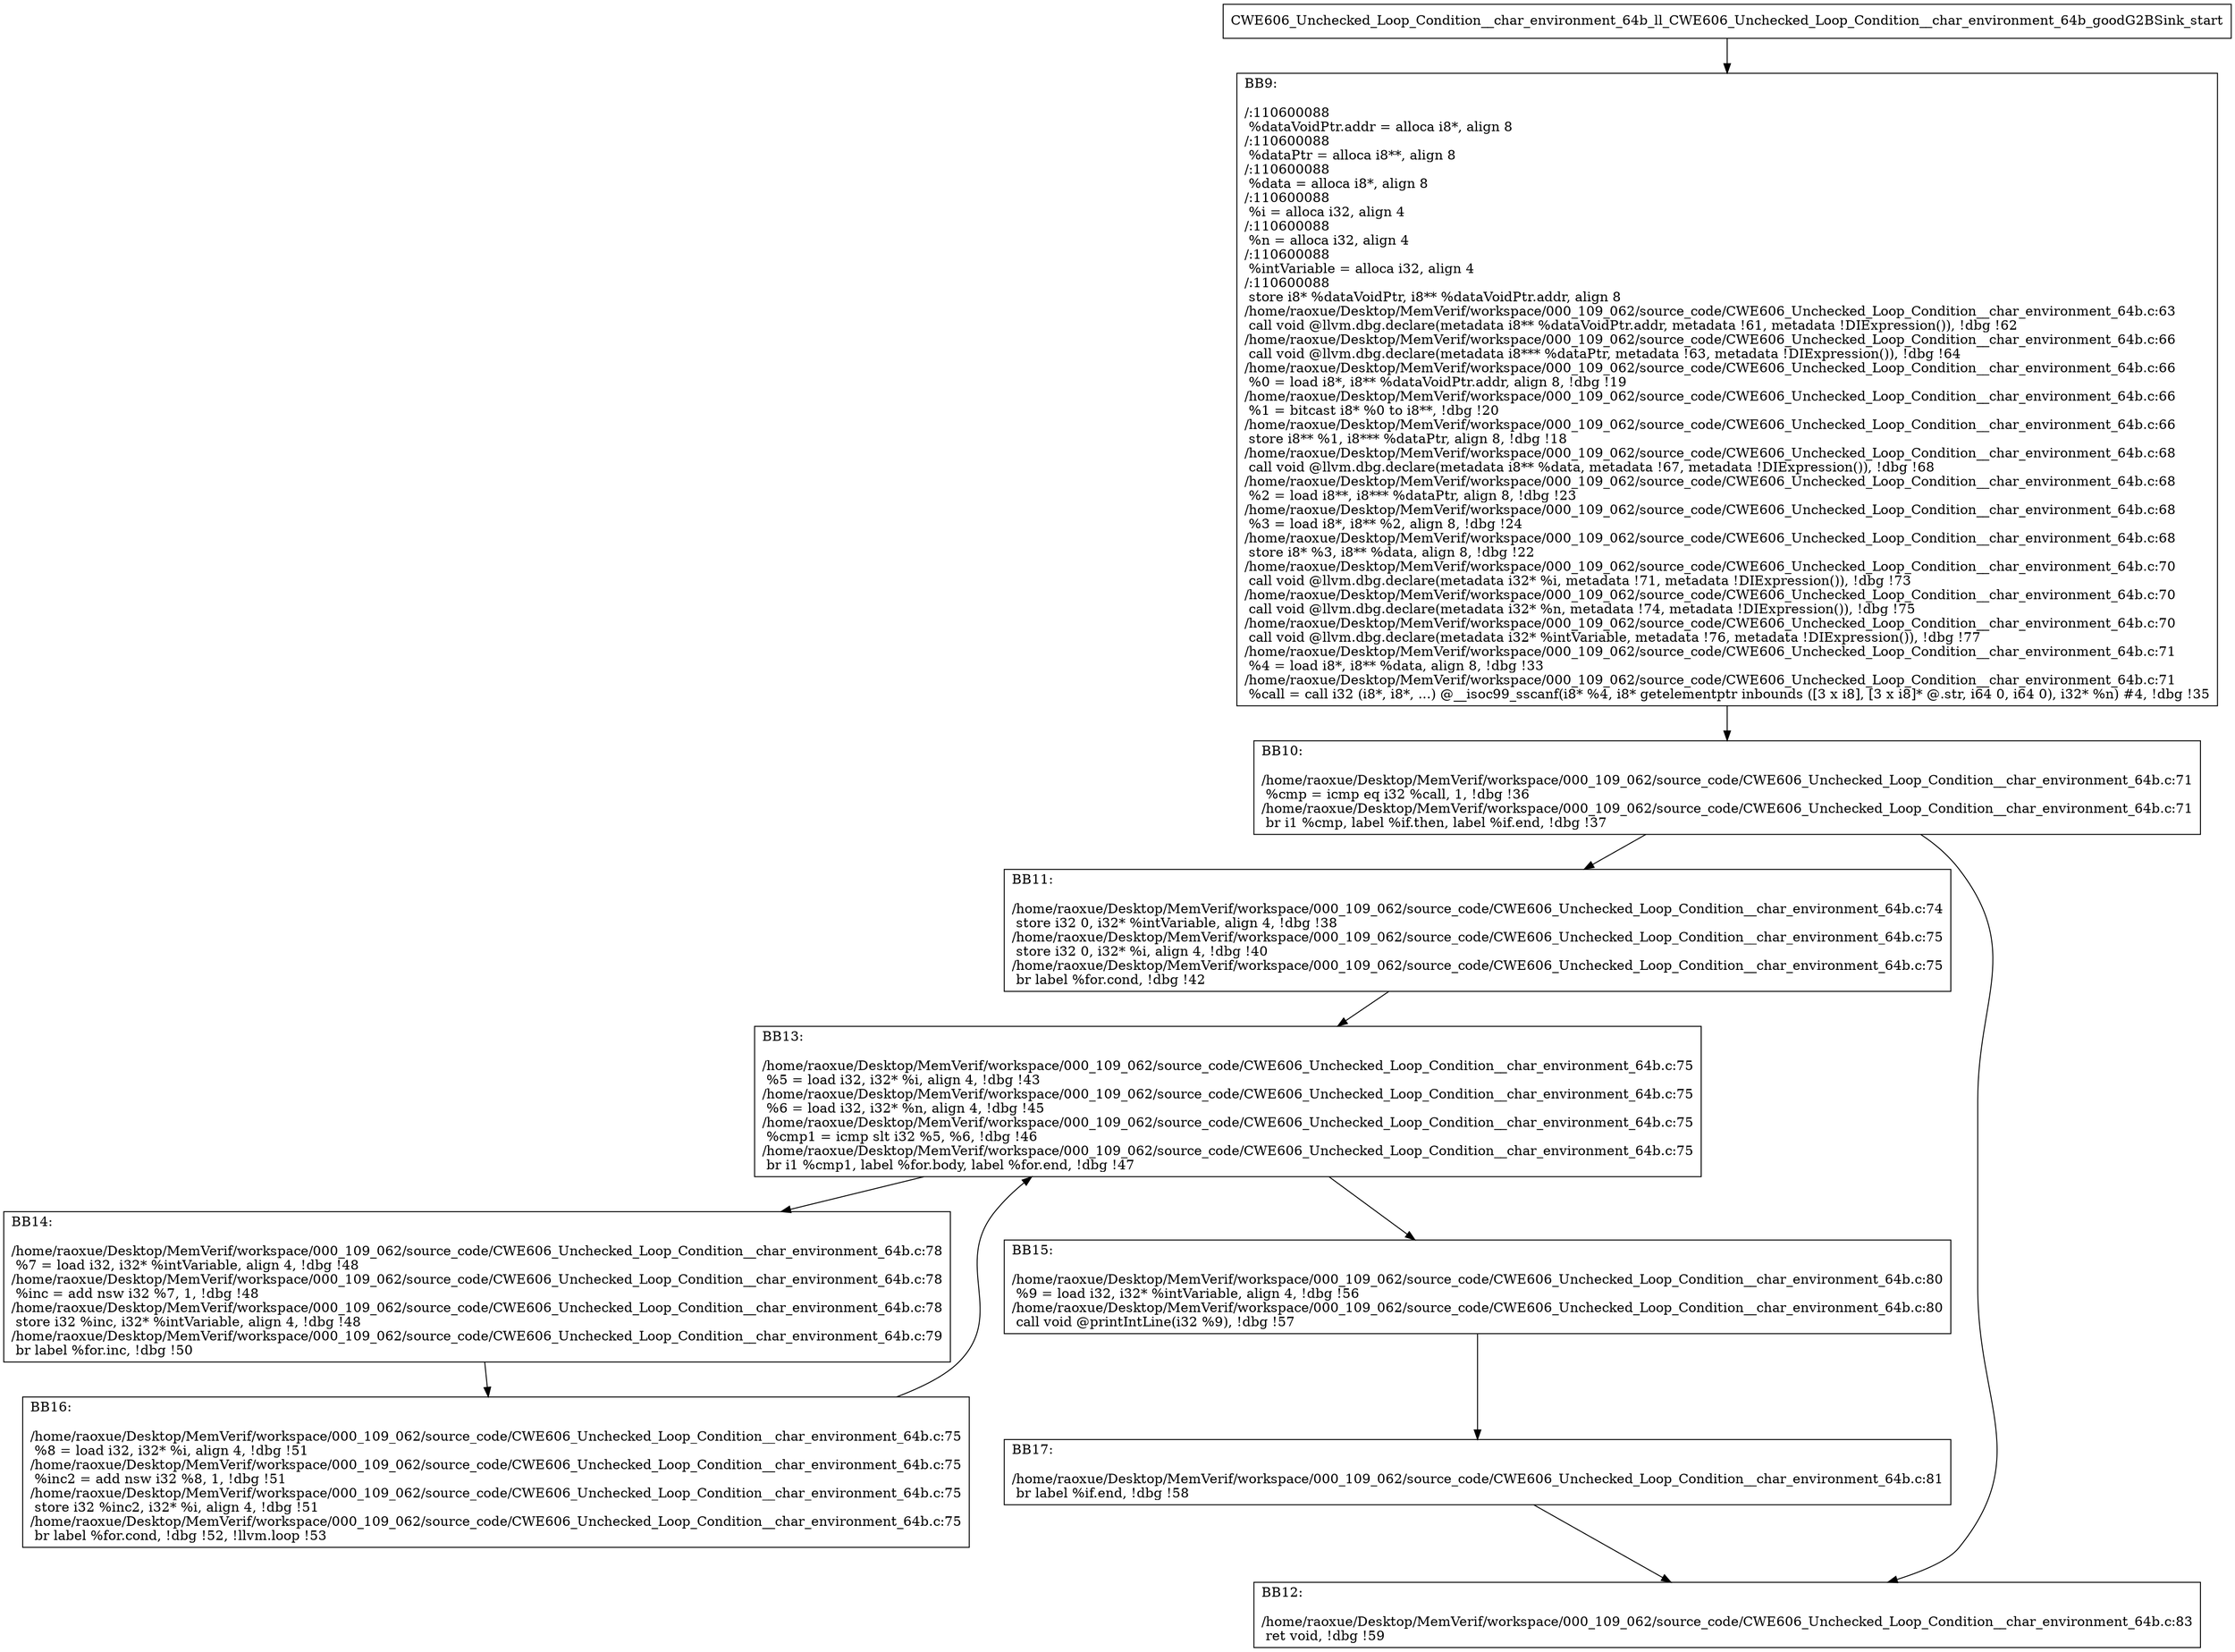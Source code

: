 digraph "CFG for'CWE606_Unchecked_Loop_Condition__char_environment_64b_ll_CWE606_Unchecked_Loop_Condition__char_environment_64b_goodG2BSink' function" {
	BBCWE606_Unchecked_Loop_Condition__char_environment_64b_ll_CWE606_Unchecked_Loop_Condition__char_environment_64b_goodG2BSink_start[shape=record,label="{CWE606_Unchecked_Loop_Condition__char_environment_64b_ll_CWE606_Unchecked_Loop_Condition__char_environment_64b_goodG2BSink_start}"];
	BBCWE606_Unchecked_Loop_Condition__char_environment_64b_ll_CWE606_Unchecked_Loop_Condition__char_environment_64b_goodG2BSink_start-> CWE606_Unchecked_Loop_Condition__char_environment_64b_ll_CWE606_Unchecked_Loop_Condition__char_environment_64b_goodG2BSinkBB9;
	CWE606_Unchecked_Loop_Condition__char_environment_64b_ll_CWE606_Unchecked_Loop_Condition__char_environment_64b_goodG2BSinkBB9 [shape=record, label="{BB9:\l\l/:110600088\l
  %dataVoidPtr.addr = alloca i8*, align 8\l
/:110600088\l
  %dataPtr = alloca i8**, align 8\l
/:110600088\l
  %data = alloca i8*, align 8\l
/:110600088\l
  %i = alloca i32, align 4\l
/:110600088\l
  %n = alloca i32, align 4\l
/:110600088\l
  %intVariable = alloca i32, align 4\l
/:110600088\l
  store i8* %dataVoidPtr, i8** %dataVoidPtr.addr, align 8\l
/home/raoxue/Desktop/MemVerif/workspace/000_109_062/source_code/CWE606_Unchecked_Loop_Condition__char_environment_64b.c:63\l
  call void @llvm.dbg.declare(metadata i8** %dataVoidPtr.addr, metadata !61, metadata !DIExpression()), !dbg !62\l
/home/raoxue/Desktop/MemVerif/workspace/000_109_062/source_code/CWE606_Unchecked_Loop_Condition__char_environment_64b.c:66\l
  call void @llvm.dbg.declare(metadata i8*** %dataPtr, metadata !63, metadata !DIExpression()), !dbg !64\l
/home/raoxue/Desktop/MemVerif/workspace/000_109_062/source_code/CWE606_Unchecked_Loop_Condition__char_environment_64b.c:66\l
  %0 = load i8*, i8** %dataVoidPtr.addr, align 8, !dbg !19\l
/home/raoxue/Desktop/MemVerif/workspace/000_109_062/source_code/CWE606_Unchecked_Loop_Condition__char_environment_64b.c:66\l
  %1 = bitcast i8* %0 to i8**, !dbg !20\l
/home/raoxue/Desktop/MemVerif/workspace/000_109_062/source_code/CWE606_Unchecked_Loop_Condition__char_environment_64b.c:66\l
  store i8** %1, i8*** %dataPtr, align 8, !dbg !18\l
/home/raoxue/Desktop/MemVerif/workspace/000_109_062/source_code/CWE606_Unchecked_Loop_Condition__char_environment_64b.c:68\l
  call void @llvm.dbg.declare(metadata i8** %data, metadata !67, metadata !DIExpression()), !dbg !68\l
/home/raoxue/Desktop/MemVerif/workspace/000_109_062/source_code/CWE606_Unchecked_Loop_Condition__char_environment_64b.c:68\l
  %2 = load i8**, i8*** %dataPtr, align 8, !dbg !23\l
/home/raoxue/Desktop/MemVerif/workspace/000_109_062/source_code/CWE606_Unchecked_Loop_Condition__char_environment_64b.c:68\l
  %3 = load i8*, i8** %2, align 8, !dbg !24\l
/home/raoxue/Desktop/MemVerif/workspace/000_109_062/source_code/CWE606_Unchecked_Loop_Condition__char_environment_64b.c:68\l
  store i8* %3, i8** %data, align 8, !dbg !22\l
/home/raoxue/Desktop/MemVerif/workspace/000_109_062/source_code/CWE606_Unchecked_Loop_Condition__char_environment_64b.c:70\l
  call void @llvm.dbg.declare(metadata i32* %i, metadata !71, metadata !DIExpression()), !dbg !73\l
/home/raoxue/Desktop/MemVerif/workspace/000_109_062/source_code/CWE606_Unchecked_Loop_Condition__char_environment_64b.c:70\l
  call void @llvm.dbg.declare(metadata i32* %n, metadata !74, metadata !DIExpression()), !dbg !75\l
/home/raoxue/Desktop/MemVerif/workspace/000_109_062/source_code/CWE606_Unchecked_Loop_Condition__char_environment_64b.c:70\l
  call void @llvm.dbg.declare(metadata i32* %intVariable, metadata !76, metadata !DIExpression()), !dbg !77\l
/home/raoxue/Desktop/MemVerif/workspace/000_109_062/source_code/CWE606_Unchecked_Loop_Condition__char_environment_64b.c:71\l
  %4 = load i8*, i8** %data, align 8, !dbg !33\l
/home/raoxue/Desktop/MemVerif/workspace/000_109_062/source_code/CWE606_Unchecked_Loop_Condition__char_environment_64b.c:71\l
  %call = call i32 (i8*, i8*, ...) @__isoc99_sscanf(i8* %4, i8* getelementptr inbounds ([3 x i8], [3 x i8]* @.str, i64 0, i64 0), i32* %n) #4, !dbg !35\l
}"];
	CWE606_Unchecked_Loop_Condition__char_environment_64b_ll_CWE606_Unchecked_Loop_Condition__char_environment_64b_goodG2BSinkBB9-> CWE606_Unchecked_Loop_Condition__char_environment_64b_ll_CWE606_Unchecked_Loop_Condition__char_environment_64b_goodG2BSinkBB10;
	CWE606_Unchecked_Loop_Condition__char_environment_64b_ll_CWE606_Unchecked_Loop_Condition__char_environment_64b_goodG2BSinkBB10 [shape=record, label="{BB10:\l\l/home/raoxue/Desktop/MemVerif/workspace/000_109_062/source_code/CWE606_Unchecked_Loop_Condition__char_environment_64b.c:71\l
  %cmp = icmp eq i32 %call, 1, !dbg !36\l
/home/raoxue/Desktop/MemVerif/workspace/000_109_062/source_code/CWE606_Unchecked_Loop_Condition__char_environment_64b.c:71\l
  br i1 %cmp, label %if.then, label %if.end, !dbg !37\l
}"];
	CWE606_Unchecked_Loop_Condition__char_environment_64b_ll_CWE606_Unchecked_Loop_Condition__char_environment_64b_goodG2BSinkBB10-> CWE606_Unchecked_Loop_Condition__char_environment_64b_ll_CWE606_Unchecked_Loop_Condition__char_environment_64b_goodG2BSinkBB11;
	CWE606_Unchecked_Loop_Condition__char_environment_64b_ll_CWE606_Unchecked_Loop_Condition__char_environment_64b_goodG2BSinkBB10-> CWE606_Unchecked_Loop_Condition__char_environment_64b_ll_CWE606_Unchecked_Loop_Condition__char_environment_64b_goodG2BSinkBB12;
	CWE606_Unchecked_Loop_Condition__char_environment_64b_ll_CWE606_Unchecked_Loop_Condition__char_environment_64b_goodG2BSinkBB11 [shape=record, label="{BB11:\l\l/home/raoxue/Desktop/MemVerif/workspace/000_109_062/source_code/CWE606_Unchecked_Loop_Condition__char_environment_64b.c:74\l
  store i32 0, i32* %intVariable, align 4, !dbg !38\l
/home/raoxue/Desktop/MemVerif/workspace/000_109_062/source_code/CWE606_Unchecked_Loop_Condition__char_environment_64b.c:75\l
  store i32 0, i32* %i, align 4, !dbg !40\l
/home/raoxue/Desktop/MemVerif/workspace/000_109_062/source_code/CWE606_Unchecked_Loop_Condition__char_environment_64b.c:75\l
  br label %for.cond, !dbg !42\l
}"];
	CWE606_Unchecked_Loop_Condition__char_environment_64b_ll_CWE606_Unchecked_Loop_Condition__char_environment_64b_goodG2BSinkBB11-> CWE606_Unchecked_Loop_Condition__char_environment_64b_ll_CWE606_Unchecked_Loop_Condition__char_environment_64b_goodG2BSinkBB13;
	CWE606_Unchecked_Loop_Condition__char_environment_64b_ll_CWE606_Unchecked_Loop_Condition__char_environment_64b_goodG2BSinkBB13 [shape=record, label="{BB13:\l\l/home/raoxue/Desktop/MemVerif/workspace/000_109_062/source_code/CWE606_Unchecked_Loop_Condition__char_environment_64b.c:75\l
  %5 = load i32, i32* %i, align 4, !dbg !43\l
/home/raoxue/Desktop/MemVerif/workspace/000_109_062/source_code/CWE606_Unchecked_Loop_Condition__char_environment_64b.c:75\l
  %6 = load i32, i32* %n, align 4, !dbg !45\l
/home/raoxue/Desktop/MemVerif/workspace/000_109_062/source_code/CWE606_Unchecked_Loop_Condition__char_environment_64b.c:75\l
  %cmp1 = icmp slt i32 %5, %6, !dbg !46\l
/home/raoxue/Desktop/MemVerif/workspace/000_109_062/source_code/CWE606_Unchecked_Loop_Condition__char_environment_64b.c:75\l
  br i1 %cmp1, label %for.body, label %for.end, !dbg !47\l
}"];
	CWE606_Unchecked_Loop_Condition__char_environment_64b_ll_CWE606_Unchecked_Loop_Condition__char_environment_64b_goodG2BSinkBB13-> CWE606_Unchecked_Loop_Condition__char_environment_64b_ll_CWE606_Unchecked_Loop_Condition__char_environment_64b_goodG2BSinkBB14;
	CWE606_Unchecked_Loop_Condition__char_environment_64b_ll_CWE606_Unchecked_Loop_Condition__char_environment_64b_goodG2BSinkBB13-> CWE606_Unchecked_Loop_Condition__char_environment_64b_ll_CWE606_Unchecked_Loop_Condition__char_environment_64b_goodG2BSinkBB15;
	CWE606_Unchecked_Loop_Condition__char_environment_64b_ll_CWE606_Unchecked_Loop_Condition__char_environment_64b_goodG2BSinkBB14 [shape=record, label="{BB14:\l\l/home/raoxue/Desktop/MemVerif/workspace/000_109_062/source_code/CWE606_Unchecked_Loop_Condition__char_environment_64b.c:78\l
  %7 = load i32, i32* %intVariable, align 4, !dbg !48\l
/home/raoxue/Desktop/MemVerif/workspace/000_109_062/source_code/CWE606_Unchecked_Loop_Condition__char_environment_64b.c:78\l
  %inc = add nsw i32 %7, 1, !dbg !48\l
/home/raoxue/Desktop/MemVerif/workspace/000_109_062/source_code/CWE606_Unchecked_Loop_Condition__char_environment_64b.c:78\l
  store i32 %inc, i32* %intVariable, align 4, !dbg !48\l
/home/raoxue/Desktop/MemVerif/workspace/000_109_062/source_code/CWE606_Unchecked_Loop_Condition__char_environment_64b.c:79\l
  br label %for.inc, !dbg !50\l
}"];
	CWE606_Unchecked_Loop_Condition__char_environment_64b_ll_CWE606_Unchecked_Loop_Condition__char_environment_64b_goodG2BSinkBB14-> CWE606_Unchecked_Loop_Condition__char_environment_64b_ll_CWE606_Unchecked_Loop_Condition__char_environment_64b_goodG2BSinkBB16;
	CWE606_Unchecked_Loop_Condition__char_environment_64b_ll_CWE606_Unchecked_Loop_Condition__char_environment_64b_goodG2BSinkBB16 [shape=record, label="{BB16:\l\l/home/raoxue/Desktop/MemVerif/workspace/000_109_062/source_code/CWE606_Unchecked_Loop_Condition__char_environment_64b.c:75\l
  %8 = load i32, i32* %i, align 4, !dbg !51\l
/home/raoxue/Desktop/MemVerif/workspace/000_109_062/source_code/CWE606_Unchecked_Loop_Condition__char_environment_64b.c:75\l
  %inc2 = add nsw i32 %8, 1, !dbg !51\l
/home/raoxue/Desktop/MemVerif/workspace/000_109_062/source_code/CWE606_Unchecked_Loop_Condition__char_environment_64b.c:75\l
  store i32 %inc2, i32* %i, align 4, !dbg !51\l
/home/raoxue/Desktop/MemVerif/workspace/000_109_062/source_code/CWE606_Unchecked_Loop_Condition__char_environment_64b.c:75\l
  br label %for.cond, !dbg !52, !llvm.loop !53\l
}"];
	CWE606_Unchecked_Loop_Condition__char_environment_64b_ll_CWE606_Unchecked_Loop_Condition__char_environment_64b_goodG2BSinkBB16-> CWE606_Unchecked_Loop_Condition__char_environment_64b_ll_CWE606_Unchecked_Loop_Condition__char_environment_64b_goodG2BSinkBB13;
	CWE606_Unchecked_Loop_Condition__char_environment_64b_ll_CWE606_Unchecked_Loop_Condition__char_environment_64b_goodG2BSinkBB15 [shape=record, label="{BB15:\l\l/home/raoxue/Desktop/MemVerif/workspace/000_109_062/source_code/CWE606_Unchecked_Loop_Condition__char_environment_64b.c:80\l
  %9 = load i32, i32* %intVariable, align 4, !dbg !56\l
/home/raoxue/Desktop/MemVerif/workspace/000_109_062/source_code/CWE606_Unchecked_Loop_Condition__char_environment_64b.c:80\l
  call void @printIntLine(i32 %9), !dbg !57\l
}"];
	CWE606_Unchecked_Loop_Condition__char_environment_64b_ll_CWE606_Unchecked_Loop_Condition__char_environment_64b_goodG2BSinkBB15-> CWE606_Unchecked_Loop_Condition__char_environment_64b_ll_CWE606_Unchecked_Loop_Condition__char_environment_64b_goodG2BSinkBB17;
	CWE606_Unchecked_Loop_Condition__char_environment_64b_ll_CWE606_Unchecked_Loop_Condition__char_environment_64b_goodG2BSinkBB17 [shape=record, label="{BB17:\l\l/home/raoxue/Desktop/MemVerif/workspace/000_109_062/source_code/CWE606_Unchecked_Loop_Condition__char_environment_64b.c:81\l
  br label %if.end, !dbg !58\l
}"];
	CWE606_Unchecked_Loop_Condition__char_environment_64b_ll_CWE606_Unchecked_Loop_Condition__char_environment_64b_goodG2BSinkBB17-> CWE606_Unchecked_Loop_Condition__char_environment_64b_ll_CWE606_Unchecked_Loop_Condition__char_environment_64b_goodG2BSinkBB12;
	CWE606_Unchecked_Loop_Condition__char_environment_64b_ll_CWE606_Unchecked_Loop_Condition__char_environment_64b_goodG2BSinkBB12 [shape=record, label="{BB12:\l\l/home/raoxue/Desktop/MemVerif/workspace/000_109_062/source_code/CWE606_Unchecked_Loop_Condition__char_environment_64b.c:83\l
  ret void, !dbg !59\l
}"];
}
